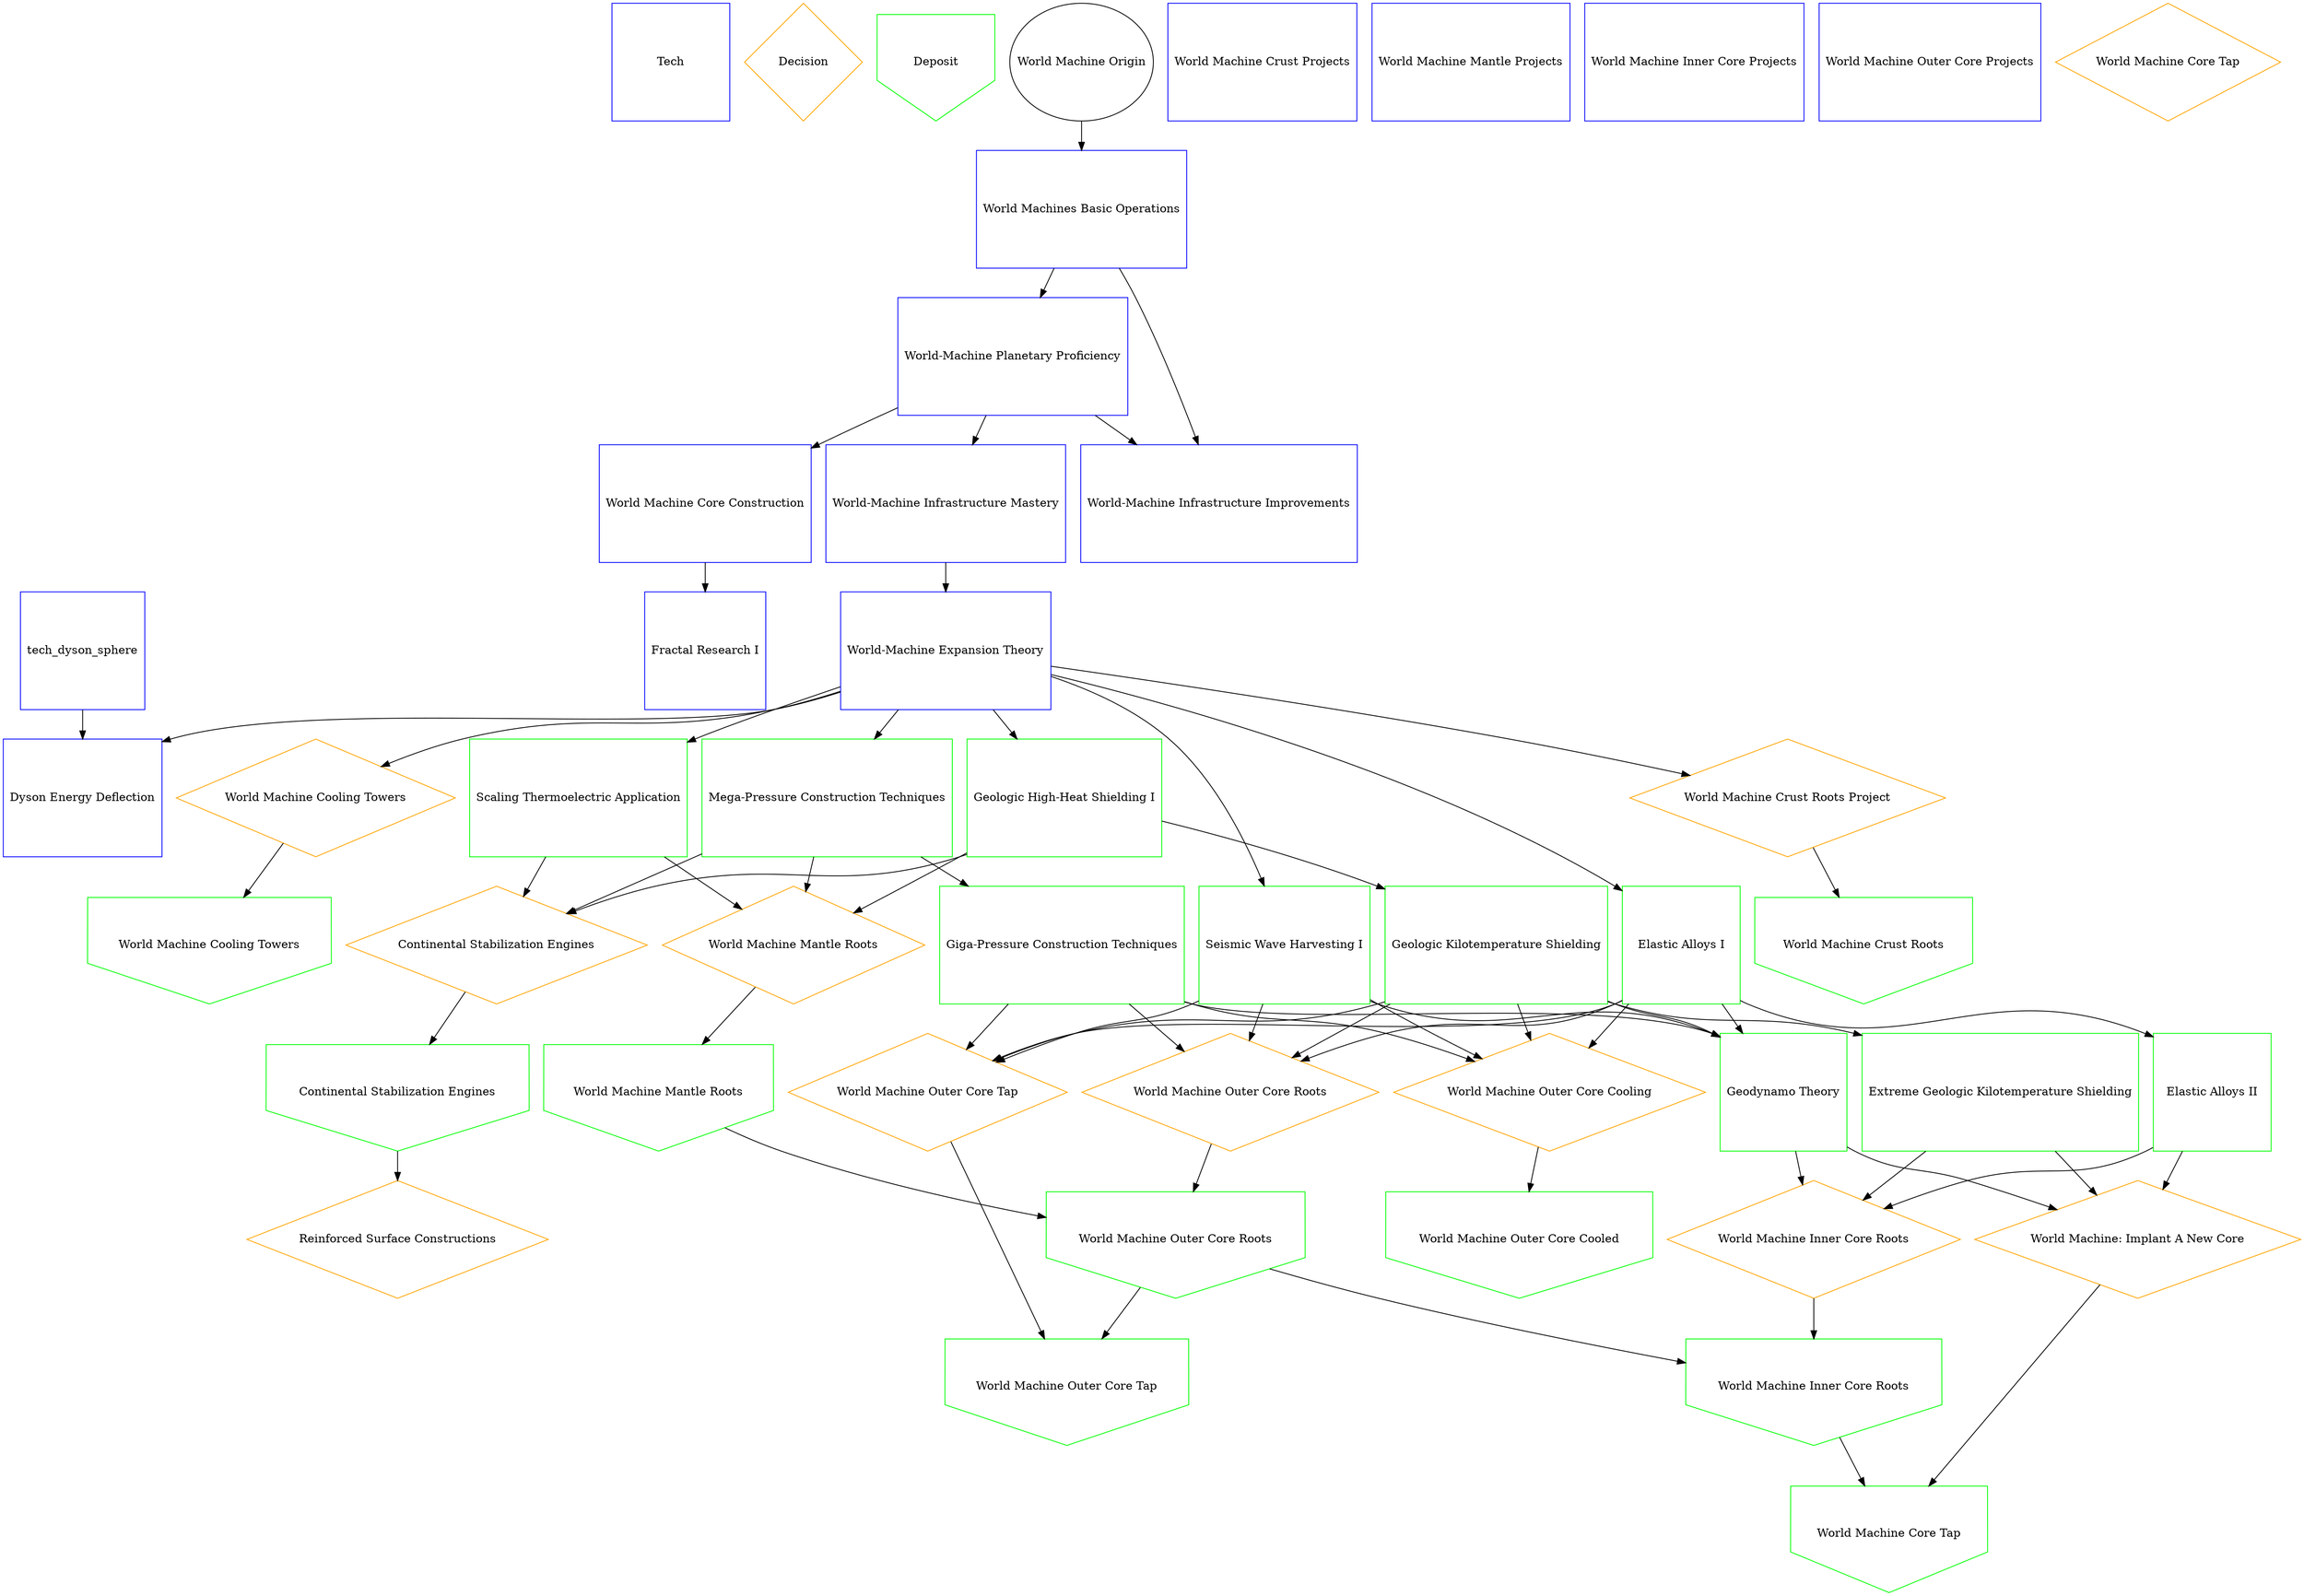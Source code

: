 digraph {
    node [fixedsize=false width=2 height=2];
    "Tech" [shape=rectangle color=blue];
    "Decision" [shape=diamond color=orange];
    "Deposit" [shape=invhouse color=green];

    "World Machine Origin" -> "oxr_mdlc_tech_world_machines_unlocked"
    // "World Machine AP" -> "oxr_mdlc_tech_world_machines_unlocked"
    # WM Tech
    oxr_mdlc_tech_world_machines_unlocked [shape=rectangle color=blue label="World Machines Basic Operations"];
    oxr_mdlc_tech_world_machine_planetary_proficiency [shape=rectangle color=blue label="World-Machine Planetary Proficiency"];
    oxr_mdlc_tech_world_machine_planetary_mastery [shape=rectangle color=blue label="World-Machine Infrastructure Mastery"];
    oxr_mdlc_tech_world_machine_wmc_core [shape=rectangle color=blue label="World Machine Core Construction"];
    oxr_mdlc_tech_fractal_basics [shape=rectangle color=blue label="Fractal Research I"];
    oxr_mdlc_tech_world_machine_district_infrastructure [shape=rectangle color=blue label="World-Machine Infrastructure Improvements"];

    "oxr_mdlc_tech_world_machines_unlocked" -> "oxr_mdlc_tech_world_machine_planetary_proficiency"
    "oxr_mdlc_tech_world_machine_planetary_proficiency" -> "oxr_mdlc_tech_world_machine_planetary_mastery"
    "oxr_mdlc_tech_world_machine_wmc_core" -> "oxr_mdlc_tech_fractal_basics"
    # oxr_mdlc_tech_world_machine_district_infrastructure
    "oxr_mdlc_tech_world_machines_unlocked" -> "oxr_mdlc_tech_world_machine_district_infrastructure"
    "oxr_mdlc_tech_world_machine_planetary_proficiency" -> "oxr_mdlc_tech_world_machine_district_infrastructure"
    oxr_mdlc_tech_world_machine_planetary_proficiency -> oxr_mdlc_tech_world_machine_wmc_core;
    # RIKK upgrade tree (TECH)
    rikk_mdlc_tech_world_machine_crust_upgrade [shape=rectangle color=blue label="World Machine Crust Projects"];
    rikk_mdlc_tech_world_machine_mantle_upgrade [shape=rectangle color=blue label="World Machine Mantle Projects"];
    rikk_mdlc_tech_world_machine_inner_core_upgrade [shape=rectangle color=blue label="World Machine Inner Core Projects"];
    rikk_mdlc_tech_world_machine_outer_core_upgrade [shape=rectangle color=blue label="World Machine Outer Core Projects"];
    tech_dyson_sphere [shape=rectangle color=blue];
    rikk_mdlc_tech_world_machine_dyson [shape=rectangle color=blue label="Dyson Energy Deflection"];
    // "rikk_mdlc_tech_world_machine_crust_upgrade" -> "rikk_mdlc_tech_world_machine_mantle_upgrade"
    // "rikk_mdlc_tech_world_machine_mantle_upgrade" -> "rikk_mdlc_tech_world_machine_outer_core_upgrade"
    // "rikk_mdlc_tech_world_machine_outer_core_upgrade" -> "rikk_mdlc_tech_world_machine_inner_core_upgrade"
    // "tech_dyson_sphere" -> "rikk_mdlc_tech_world_machine_dyson"
    // "rikk_mdlc_tech_world_machine_outer_core_upgrade" -> "rikk_mdlc_tech_world_machine_dyson"
    # RIKK (Decisions)
    node [shape=diamond color=orange];
    rikk_mdlc_decision_world_machine_crust_roots [color=orange label="World Machine Crust Roots Project"];
    rikk_mdlc_decision_world_machine_cooling_towers [label="World Machine Cooling Towers"];
    rikk_mdlc_decision_world_machine_mantle_roots [label="World Machine Mantle Roots"];
    rikk_mdlc_decision_world_machine_mantle_engine [label="Continental Stabilization Engines"];
    rikk_mdlc_decision_world_machine_reinforced_planet [label="Reinforced Surface Constructions"];
    rikk_mdlc_decision_world_machine_outer_core_roots [label="World Machine Outer Core Roots"];
    rikk_mdlc_decision_world_machine_outer_core_tap [label="World Machine Outer Core Tap"];
    rikk_mdlc_decision_world_machine_outer_core_cooling [label="World Machine Outer Core Cooling"];
    rikk_mdlc_decision_world_machine_inner_core_roots [label="World Machine Inner Core Roots"];
    rikk_mdlc_decision_world_machine_core_core [label="World Machine: Implant A New Core"];
    rikk_mdlc_decision_world_machine_inner_core_tap [label="World Machine Core Tap"];
    // "rikk_mdlc_tech_world_machine_crust_upgrade" -> "rikk_mdlc_decision_world_machine_crust_roots"
    // rikk_mdlc_tech_world_machine_crust_upgrade -> rikk_mdlc_decision_world_machine_cooling_towers;
    // rikk_mdlc_tech_world_machine_mantle_upgrade -> rikk_mdlc_decision_world_machine_mantle_roots;
    // rikk_mdlc_tech_world_machine_mantle_upgrade -> rikk_mdlc_decision_world_machine_mantle_engine;
    // rikk_mdlc_tech_world_machine_mantle_upgrade -> rikk_mdlc_decision_world_machine_reinforced_planet;
    // rikk_mdlc_tech_world_machine_outer_core_upgrade -> rikk_mdlc_decision_world_machine_outer_core_roots;
    // rikk_mdlc_tech_world_machine_outer_core_upgrade -> rikk_mdlc_decision_world_machine_outer_core_tap;
    // rikk_mdlc_tech_world_machine_outer_core_upgrade -> rikk_mdlc_decision_world_machine_outer_core_cooling;
    // rikk_mdlc_tech_world_machine_inner_core_upgrade -> rikk_mdlc_decision_world_machine_inner_core_roots;
    // rikk_mdlc_tech_world_machine_inner_core_upgrade -> rikk_mdlc_decision_world_machine_core_core;
    // rikk_mdlc_tech_world_machine_inner_core_upgrade -> rikk_mdlc_decision_world_machine_inner_core_tap;
    # RIKK DEPOSITS
    node [color=green shape=invhouse];
    rikk_mdlc_d_world_machine_crust_roots [label="World Machine Crust Roots"];
    rikk_mdlc_d_world_machine_cooling_towers [label="World Machine Cooling Towers"];
    rikk_mdlc_d_world_machine_mantle_roots [label="World Machine Mantle Roots"];
    rikk_mdlc_d_world_machine_mantle_engine [shape=invhouse label="Continental Stabilization Engines"];
    rikk_mdlc_d_world_machine_outer_core_roots [shape=invhouse label="World Machine Outer Core Roots"];
    rikk_mdlc_d_world_machine_outer_core_tap [shape=invhouse label="World Machine Outer Core Tap"];
    rikk_mdlc_d_world_machine_outer_core_cooled [shape=invhouse label="World Machine Outer Core Cooled"];
    rikk_mdlc_d_world_machine_inner_core_roots [shape=invhouse label="World Machine Inner Core Roots"];
    // rikk_mdlc_d_world_machine_core_core [shape=invhouse label="World Machine Core"];
    rikk_mdlc_d_world_machine_core_tap [shape=invhouse label="World Machine Core Tap"];
    // rikk_mdlc_d_world_machine_core_refuse [shape=invhouse label="World Core Dump"];
    # Decisions to deposits
    rikk_mdlc_decision_world_machine_crust_roots -> rikk_mdlc_d_world_machine_crust_roots;
    rikk_mdlc_decision_world_machine_cooling_towers -> rikk_mdlc_d_world_machine_cooling_towers;
    rikk_mdlc_decision_world_machine_mantle_roots -> rikk_mdlc_d_world_machine_mantle_roots;
    rikk_mdlc_decision_world_machine_mantle_engine -> rikk_mdlc_d_world_machine_mantle_engine;
    rikk_mdlc_d_world_machine_mantle_engine -> rikk_mdlc_decision_world_machine_reinforced_planet;
    rikk_mdlc_decision_world_machine_outer_core_roots -> rikk_mdlc_d_world_machine_outer_core_roots;
    rikk_mdlc_decision_world_machine_outer_core_tap -> rikk_mdlc_d_world_machine_outer_core_tap;
    rikk_mdlc_decision_world_machine_outer_core_cooling -> rikk_mdlc_d_world_machine_outer_core_cooled;
    rikk_mdlc_decision_world_machine_inner_core_roots -> rikk_mdlc_d_world_machine_inner_core_roots;
    rikk_mdlc_decision_world_machine_core_core -> rikk_mdlc_d_world_machine_core_tap;

    # Deposit to deposit
    rikk_mdlc_d_world_machine_mantle_roots -> rikk_mdlc_d_world_machine_outer_core_roots;
    rikk_mdlc_d_world_machine_outer_core_roots -> rikk_mdlc_d_world_machine_outer_core_tap;
    rikk_mdlc_d_world_machine_outer_core_roots -> rikk_mdlc_d_world_machine_inner_core_roots;
    rikk_mdlc_d_world_machine_inner_core_roots -> rikk_mdlc_d_world_machine_core_tap;


    # Alt WM Upgrade tree
    oxr_mdlc_tech_geologic_world_expansion_theory [shape=rectangle color=blue label="World-Machine Expansion Theory"];
    oxr_mdlc_tech_geologic_heat_shielding_1 [shape=rectangle label="Geologic High-Heat Shielding I"];
    oxr_mdlc_tech_geologic_heat_shielding_2 [shape=rectangle label="Geologic Kilotemperature Shielding"];
    oxr_mdlc_tech_geologic_heat_shielding_3 [shape=rectangle label="Extreme Geologic Kilotemperature Shielding"];
    oxr_mdlc_tech_geologic_scaling_thermoelectrics [shape=rectangle label="Scaling Thermoelectric Application"];
    oxr_mdlc_tech_geologic_pressurized_construction_1 [shape=rectangle label="Mega-Pressure Construction Techniques"];
    oxr_mdlc_tech_geologic_pressurized_construction_2 [shape=rectangle label="Giga-Pressure Construction Techniques"];
    oxr_mdlc_tech_geologic_elastic_materials_1 [shape=rectangle label="Elastic Alloys I"];
    oxr_mdlc_tech_geologic_elastic_materials_2 [shape=rectangle label="Elastic Alloys II"];
    oxr_mdlc_tech_geologic_seismic_wave_harvesting_1 [shape=rectangle label="Seismic Wave Harvesting I"];
    oxr_mdlc_tech_geologic_geodynamo_theory [shape=rectangle label="Geodynamo Theory"];
    #connections
    oxr_mdlc_tech_world_machine_planetary_mastery -> oxr_mdlc_tech_geologic_world_expansion_theory;


    oxr_mdlc_tech_geologic_world_expansion_theory -> oxr_mdlc_tech_geologic_heat_shielding_1;
    oxr_mdlc_tech_geologic_world_expansion_theory -> oxr_mdlc_tech_geologic_scaling_thermoelectrics;
    oxr_mdlc_tech_geologic_world_expansion_theory -> oxr_mdlc_tech_geologic_pressurized_construction_1;
    oxr_mdlc_tech_geologic_world_expansion_theory -> oxr_mdlc_tech_geologic_elastic_materials_1;
    oxr_mdlc_tech_geologic_world_expansion_theory -> oxr_mdlc_tech_geologic_seismic_wave_harvesting_1;
    oxr_mdlc_tech_geologic_heat_shielding_1 -> oxr_mdlc_tech_geologic_heat_shielding_2;
    oxr_mdlc_tech_geologic_heat_shielding_2 -> oxr_mdlc_tech_geologic_heat_shielding_3;
    oxr_mdlc_tech_geologic_pressurized_construction_1 -> oxr_mdlc_tech_geologic_pressurized_construction_2;
    oxr_mdlc_tech_geologic_elastic_materials_1 -> oxr_mdlc_tech_geologic_elastic_materials_2;
    oxr_mdlc_tech_geologic_heat_shielding_2 -> oxr_mdlc_tech_geologic_geodynamo_theory;
    oxr_mdlc_tech_geologic_pressurized_construction_2 -> oxr_mdlc_tech_geologic_geodynamo_theory;
    oxr_mdlc_tech_geologic_elastic_materials_1 -> oxr_mdlc_tech_geologic_geodynamo_theory;
    oxr_mdlc_tech_geologic_seismic_wave_harvesting_1 -> oxr_mdlc_tech_geologic_geodynamo_theory;

    # OXR to RIKK
    // oxr_mdlc_tech_world_machine_wmc_core -> rikk_mdlc_tech_world_machine_crust_upgrade;
    oxr_mdlc_tech_geologic_world_expansion_theory -> rikk_mdlc_decision_world_machine_crust_roots;
    oxr_mdlc_tech_geologic_world_expansion_theory -> rikk_mdlc_decision_world_machine_cooling_towers;
    oxr_mdlc_tech_geologic_world_expansion_theory -> rikk_mdlc_tech_world_machine_dyson;
    tech_dyson_sphere -> rikk_mdlc_tech_world_machine_dyson;
    # mantle
    oxr_mdlc_tech_geologic_heat_shielding_1 -> rikk_mdlc_decision_world_machine_mantle_roots;
    oxr_mdlc_tech_geologic_scaling_thermoelectrics -> rikk_mdlc_decision_world_machine_mantle_roots;
    oxr_mdlc_tech_geologic_pressurized_construction_1 -> rikk_mdlc_decision_world_machine_mantle_roots;
    oxr_mdlc_tech_geologic_heat_shielding_1 -> rikk_mdlc_decision_world_machine_mantle_engine;
    oxr_mdlc_tech_geologic_scaling_thermoelectrics -> rikk_mdlc_decision_world_machine_mantle_engine;
    oxr_mdlc_tech_geologic_pressurized_construction_1 -> rikk_mdlc_decision_world_machine_mantle_engine;
    # outer core
    oxr_mdlc_tech_geologic_elastic_materials_1 -> rikk_mdlc_decision_world_machine_outer_core_roots;
    oxr_mdlc_tech_geologic_heat_shielding_2 -> rikk_mdlc_decision_world_machine_outer_core_roots;
    oxr_mdlc_tech_geologic_pressurized_construction_2 -> rikk_mdlc_decision_world_machine_outer_core_roots;
    oxr_mdlc_tech_geologic_seismic_wave_harvesting_1 -> rikk_mdlc_decision_world_machine_outer_core_roots;

    oxr_mdlc_tech_geologic_elastic_materials_1 -> rikk_mdlc_decision_world_machine_outer_core_tap;
    oxr_mdlc_tech_geologic_heat_shielding_2 -> rikk_mdlc_decision_world_machine_outer_core_tap;
    oxr_mdlc_tech_geologic_pressurized_construction_2 -> rikk_mdlc_decision_world_machine_outer_core_tap;
    oxr_mdlc_tech_geologic_seismic_wave_harvesting_1 -> rikk_mdlc_decision_world_machine_outer_core_tap;


    oxr_mdlc_tech_geologic_elastic_materials_1 -> rikk_mdlc_decision_world_machine_outer_core_cooling;
    oxr_mdlc_tech_geologic_heat_shielding_2 -> rikk_mdlc_decision_world_machine_outer_core_cooling;
    oxr_mdlc_tech_geologic_pressurized_construction_2 -> rikk_mdlc_decision_world_machine_outer_core_cooling;
    oxr_mdlc_tech_geologic_seismic_wave_harvesting_1 -> rikk_mdlc_decision_world_machine_outer_core_cooling;


    # inner core
    oxr_mdlc_tech_geologic_heat_shielding_3 -> rikk_mdlc_decision_world_machine_inner_core_roots;
    oxr_mdlc_tech_geologic_elastic_materials_2 -> rikk_mdlc_decision_world_machine_inner_core_roots;
    oxr_mdlc_tech_geologic_geodynamo_theory -> rikk_mdlc_decision_world_machine_inner_core_roots;

    oxr_mdlc_tech_geologic_heat_shielding_3 -> rikk_mdlc_decision_world_machine_core_core;
    oxr_mdlc_tech_geologic_elastic_materials_2 -> rikk_mdlc_decision_world_machine_core_core;
    oxr_mdlc_tech_geologic_geodynamo_theory -> rikk_mdlc_decision_world_machine_core_core;


}